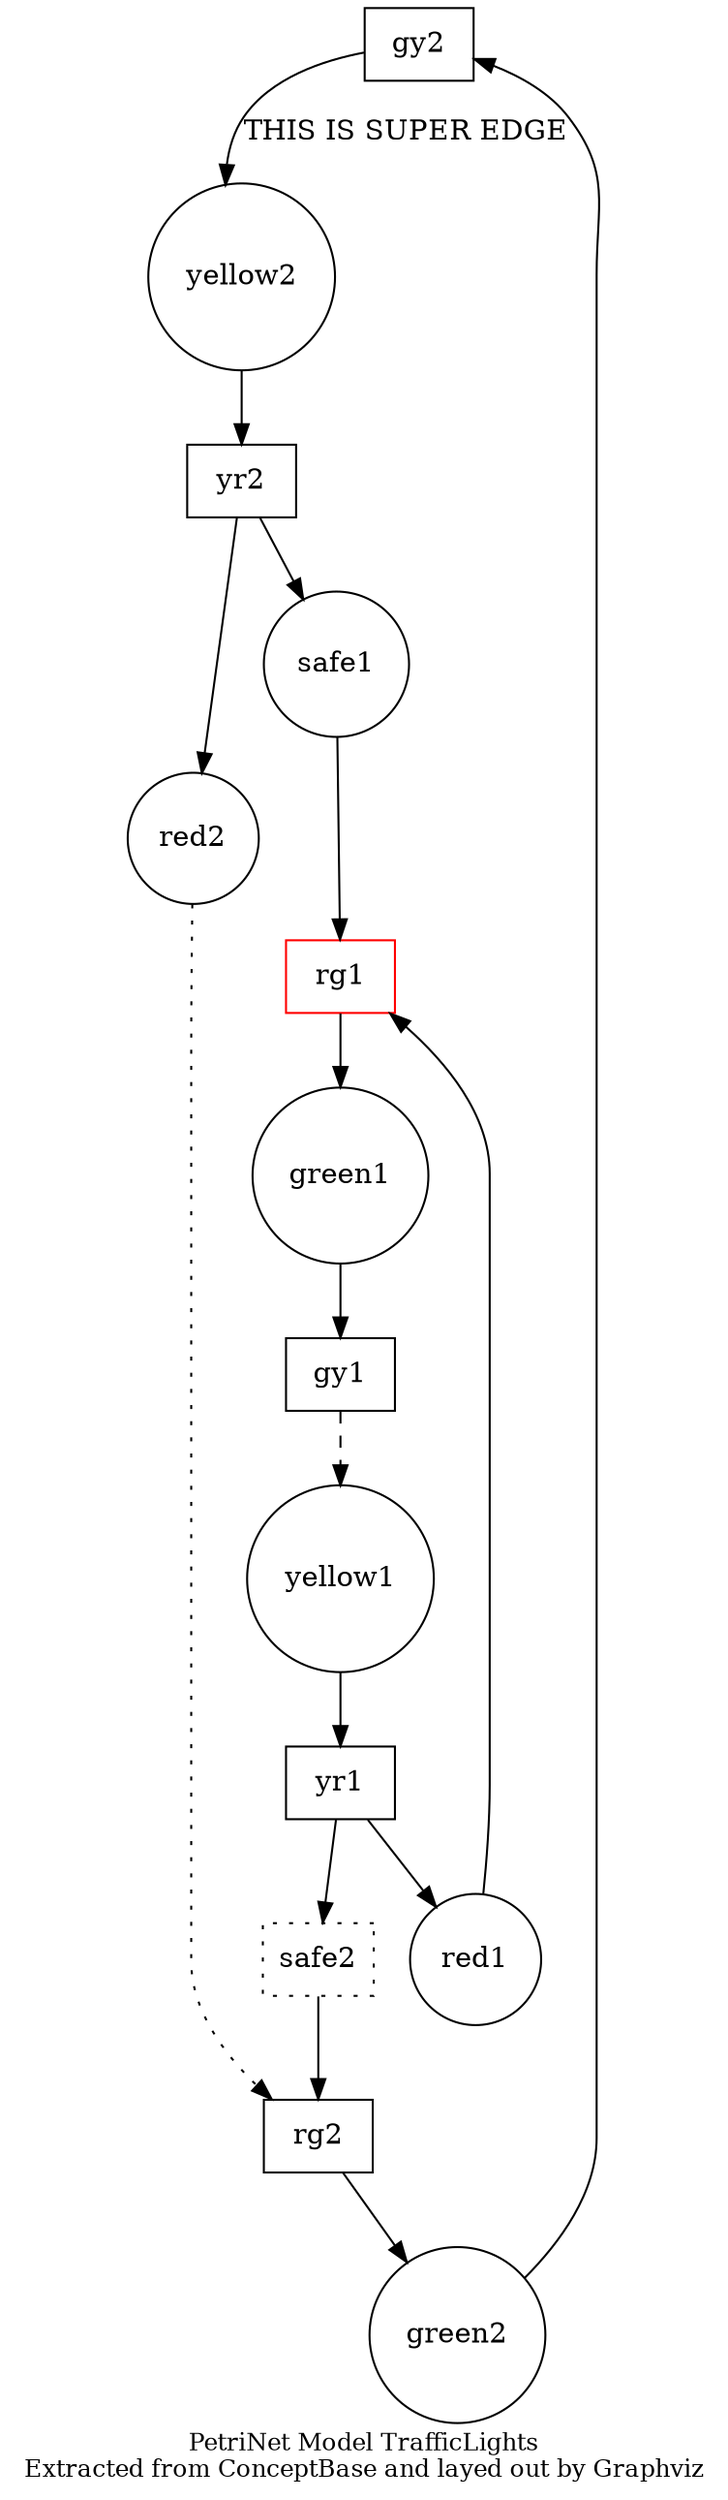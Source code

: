 digraph TrafficLights {
gy2 [shape=box]; yr2 [shape=box]; rg2 [shape=box]; gy1 [shape=box]; yr1 [shape=box]; rg1 [shape=box, color=red];
green2 [shape=circle]; yellow2 [shape=circle]; red2 [shape=circle]; safe2 [shape=box, style=dotted]; safe1 [shape=circle]; green1 [shape=circle]; yellow1 [shape=circle]; red1 [shape=circle];
gy2->yellow2 [label="THIS IS SUPER EDGE"];
rg2->green2;
yr2->safe1;
yr2->red2;
safe2->rg2;
green2->gy2;
yellow2->yr2;
red2->rg2 [style=dotted];
gy1->yellow1 [style=dashed];
rg1->green1;
yr1->safe2;
yr1->red1;
safe1->rg1;
green1->gy1;
yellow1->yr1;
red1->rg1;

overlap=false
label="PetriNet Model TrafficLights\nExtracted from ConceptBase and layed out by Graphviz"
fontsize=12;
}